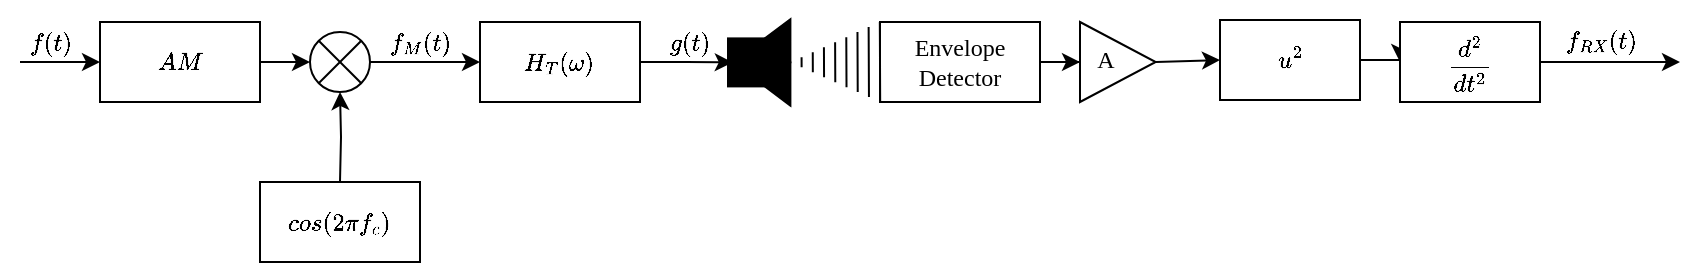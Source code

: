 <mxfile version="18.2.0" type="device"><diagram id="WTOt5SpMJkaxNTFMTU4T" name="Page-1"><mxGraphModel dx="1138" dy="706" grid="1" gridSize="10" guides="1" tooltips="1" connect="1" arrows="1" fold="1" page="1" pageScale="1" pageWidth="850" pageHeight="1100" math="1" shadow="0"><root><mxCell id="0"/><mxCell id="1" parent="0"/><mxCell id="lsgT-h7VdfesU146kiUD-4" style="edgeStyle=orthogonalEdgeStyle;rounded=0;orthogonalLoop=1;jettySize=auto;html=1;exitX=1;exitY=0.5;exitDx=0;exitDy=0;entryX=0;entryY=0.5;entryDx=0;entryDy=0;fontFamily=CMU Serif Roman;" edge="1" parent="1" source="lsgT-h7VdfesU146kiUD-1" target="lsgT-h7VdfesU146kiUD-3"><mxGeometry relative="1" as="geometry"/></mxCell><mxCell id="lsgT-h7VdfesU146kiUD-1" value="&lt;font face=&quot;CMU Serif Roman&quot;&gt;$$AM$$&lt;/font&gt;" style="rounded=0;whiteSpace=wrap;html=1;" vertex="1" parent="1"><mxGeometry x="50" y="160" width="80" height="40" as="geometry"/></mxCell><mxCell id="lsgT-h7VdfesU146kiUD-2" value="" style="endArrow=classic;html=1;rounded=0;fontFamily=CMU Serif Roman;entryX=0;entryY=0.5;entryDx=0;entryDy=0;" edge="1" parent="1" target="lsgT-h7VdfesU146kiUD-1"><mxGeometry width="50" height="50" relative="1" as="geometry"><mxPoint x="10" y="180" as="sourcePoint"/><mxPoint x="100" y="260" as="targetPoint"/></mxGeometry></mxCell><mxCell id="lsgT-h7VdfesU146kiUD-9" value="" style="edgeStyle=orthogonalEdgeStyle;rounded=0;orthogonalLoop=1;jettySize=auto;html=1;fontFamily=CMU Serif Roman;" edge="1" parent="1" source="lsgT-h7VdfesU146kiUD-3" target="lsgT-h7VdfesU146kiUD-8"><mxGeometry relative="1" as="geometry"/></mxCell><mxCell id="lsgT-h7VdfesU146kiUD-3" value="" style="shape=sumEllipse;perimeter=ellipsePerimeter;whiteSpace=wrap;html=1;backgroundOutline=1;fontFamily=CMU Serif Roman;" vertex="1" parent="1"><mxGeometry x="155" y="165" width="30" height="30" as="geometry"/></mxCell><mxCell id="lsgT-h7VdfesU146kiUD-6" value="" style="edgeStyle=orthogonalEdgeStyle;rounded=0;orthogonalLoop=1;jettySize=auto;html=1;fontFamily=CMU Serif Roman;" edge="1" parent="1" target="lsgT-h7VdfesU146kiUD-3"><mxGeometry relative="1" as="geometry"><mxPoint x="170" y="240" as="sourcePoint"/></mxGeometry></mxCell><mxCell id="lsgT-h7VdfesU146kiUD-5" value="&lt;font face=&quot;CMU Serif Roman&quot;&gt;$$cos(2\pi f_c)$$&lt;/font&gt;" style="rounded=0;whiteSpace=wrap;html=1;" vertex="1" parent="1"><mxGeometry x="130" y="240" width="80" height="40" as="geometry"/></mxCell><mxCell id="lsgT-h7VdfesU146kiUD-7" value="$$f(t)$$" style="text;html=1;align=center;verticalAlign=middle;resizable=0;points=[];autosize=1;strokeColor=none;fillColor=none;fontFamily=CMU Serif Roman;" vertex="1" parent="1"><mxGeometry y="160" width="50" height="20" as="geometry"/></mxCell><mxCell id="lsgT-h7VdfesU146kiUD-13" value="" style="edgeStyle=orthogonalEdgeStyle;rounded=0;orthogonalLoop=1;jettySize=auto;html=1;fontFamily=CMU Serif Roman;" edge="1" parent="1" source="lsgT-h7VdfesU146kiUD-8" target="lsgT-h7VdfesU146kiUD-12"><mxGeometry relative="1" as="geometry"/></mxCell><mxCell id="lsgT-h7VdfesU146kiUD-8" value="&lt;font face=&quot;CMU Serif Roman&quot;&gt;$$H_T(\omega)$$&lt;/font&gt;" style="rounded=0;whiteSpace=wrap;html=1;" vertex="1" parent="1"><mxGeometry x="240" y="160" width="80" height="40" as="geometry"/></mxCell><mxCell id="lsgT-h7VdfesU146kiUD-10" value="" style="group;fillColor=none;rotation=0;" vertex="1" connectable="0" parent="1"><mxGeometry x="364" y="149" width="33.6" height="60" as="geometry"/></mxCell><mxCell id="lsgT-h7VdfesU146kiUD-11" value="" style="rounded=0;whiteSpace=wrap;html=1;fillColor=#000000;rotation=0;" vertex="1" parent="lsgT-h7VdfesU146kiUD-10"><mxGeometry y="19.2" width="24" height="24" as="geometry"/></mxCell><mxCell id="lsgT-h7VdfesU146kiUD-12" value="" style="triangle;whiteSpace=wrap;html=1;rotation=-180;fillColor=#000000;" vertex="1" parent="lsgT-h7VdfesU146kiUD-10"><mxGeometry x="2.4" y="9.6" width="28.8" height="43.2" as="geometry"/></mxCell><mxCell id="lsgT-h7VdfesU146kiUD-14" value="$$g(t)$$" style="text;html=1;align=center;verticalAlign=middle;resizable=0;points=[];autosize=1;strokeColor=none;fillColor=none;fontFamily=CMU Serif Roman;" vertex="1" parent="1"><mxGeometry x="315" y="160" width="60" height="20" as="geometry"/></mxCell><mxCell id="lsgT-h7VdfesU146kiUD-15" value="$$f_M(t)$$" style="text;html=1;align=center;verticalAlign=middle;resizable=0;points=[];autosize=1;strokeColor=none;fillColor=none;fontFamily=CMU Serif Roman;" vertex="1" parent="1"><mxGeometry x="175" y="160" width="70" height="20" as="geometry"/></mxCell><mxCell id="lsgT-h7VdfesU146kiUD-19" style="edgeStyle=orthogonalEdgeStyle;rounded=0;orthogonalLoop=1;jettySize=auto;html=1;exitX=1;exitY=0.5;exitDx=0;exitDy=0;fontFamily=CMU Serif Roman;" edge="1" parent="1" source="lsgT-h7VdfesU146kiUD-16" target="lsgT-h7VdfesU146kiUD-18"><mxGeometry relative="1" as="geometry"/></mxCell><mxCell id="lsgT-h7VdfesU146kiUD-16" value="&lt;font face=&quot;CMU Serif Roman&quot;&gt;Envelope Detector&lt;/font&gt;" style="rounded=0;whiteSpace=wrap;html=1;" vertex="1" parent="1"><mxGeometry x="440" y="160" width="80" height="40" as="geometry"/></mxCell><mxCell id="lsgT-h7VdfesU146kiUD-17" value="" style="shape=mxgraph.arrows2.wedgeArrowDashed;html=1;bendable=0;rounded=0;fontFamily=CMU Serif Roman;entryX=0;entryY=0.5;entryDx=0;entryDy=0;" edge="1" parent="1" target="lsgT-h7VdfesU146kiUD-12"><mxGeometry width="100" height="100" relative="1" as="geometry"><mxPoint x="440" y="180" as="sourcePoint"/><mxPoint x="430" y="300" as="targetPoint"/></mxGeometry></mxCell><mxCell id="lsgT-h7VdfesU146kiUD-18" value="" style="triangle;whiteSpace=wrap;html=1;fontFamily=CMU Serif Roman;align=center;" vertex="1" parent="1"><mxGeometry x="540" y="160" width="37.85" height="40" as="geometry"/></mxCell><mxCell id="lsgT-h7VdfesU146kiUD-20" value="A" style="text;html=1;strokeColor=none;fillColor=none;align=center;verticalAlign=middle;whiteSpace=wrap;rounded=0;fontFamily=CMU Serif Roman;" vertex="1" parent="1"><mxGeometry x="523" y="164" width="60" height="30" as="geometry"/></mxCell><mxCell id="lsgT-h7VdfesU146kiUD-25" value="" style="edgeStyle=orthogonalEdgeStyle;rounded=0;orthogonalLoop=1;jettySize=auto;html=1;fontFamily=CMU Serif Roman;" edge="1" parent="1" source="lsgT-h7VdfesU146kiUD-21" target="lsgT-h7VdfesU146kiUD-24"><mxGeometry relative="1" as="geometry"/></mxCell><mxCell id="lsgT-h7VdfesU146kiUD-21" value="&lt;font face=&quot;CMU Serif Roman&quot;&gt;$$u^2$$&lt;/font&gt;" style="rounded=0;whiteSpace=wrap;html=1;" vertex="1" parent="1"><mxGeometry x="610" y="159" width="70" height="40" as="geometry"/></mxCell><mxCell id="lsgT-h7VdfesU146kiUD-23" value="" style="endArrow=classic;html=1;rounded=0;fontFamily=CMU Serif Roman;entryX=0;entryY=0.5;entryDx=0;entryDy=0;" edge="1" parent="1" target="lsgT-h7VdfesU146kiUD-21"><mxGeometry width="50" height="50" relative="1" as="geometry"><mxPoint x="578" y="180" as="sourcePoint"/><mxPoint x="640" y="120" as="targetPoint"/></mxGeometry></mxCell><mxCell id="lsgT-h7VdfesU146kiUD-24" value="&lt;font face=&quot;CMU Serif Roman&quot;&gt;$$\frac{d^2}{dt^2}$$&lt;/font&gt;" style="rounded=0;whiteSpace=wrap;html=1;" vertex="1" parent="1"><mxGeometry x="700" y="160" width="70" height="40" as="geometry"/></mxCell><mxCell id="lsgT-h7VdfesU146kiUD-26" value="" style="endArrow=classic;html=1;rounded=0;fontFamily=CMU Serif Roman;exitX=1;exitY=0.5;exitDx=0;exitDy=0;" edge="1" parent="1" source="lsgT-h7VdfesU146kiUD-24"><mxGeometry width="50" height="50" relative="1" as="geometry"><mxPoint x="790" y="200" as="sourcePoint"/><mxPoint x="840" y="180" as="targetPoint"/></mxGeometry></mxCell><mxCell id="lsgT-h7VdfesU146kiUD-27" value="$$f_{RX}(t)$$" style="text;html=1;align=center;verticalAlign=middle;resizable=0;points=[];autosize=1;strokeColor=none;fillColor=none;fontFamily=CMU Serif Roman;" vertex="1" parent="1"><mxGeometry x="755" y="159" width="90" height="20" as="geometry"/></mxCell></root></mxGraphModel></diagram></mxfile>